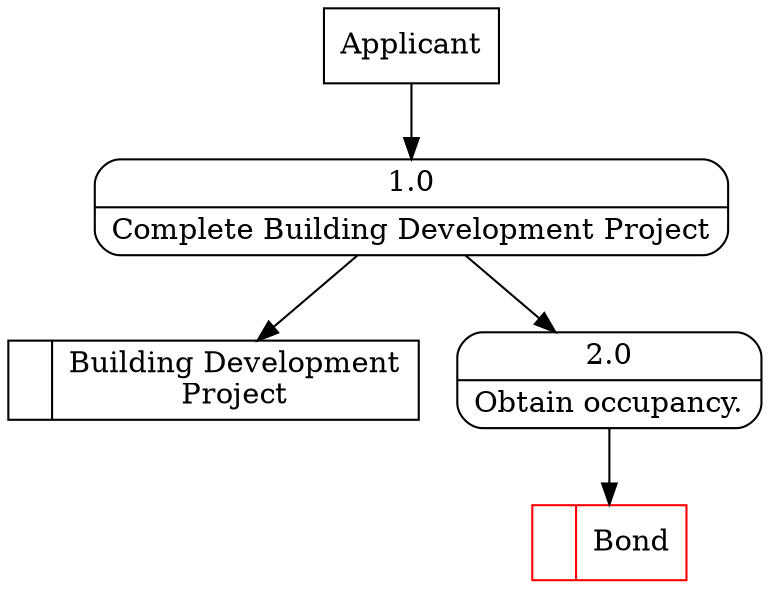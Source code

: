 digraph dfd2{ 
node[shape=record]
200 [label="<f0>  |<f1> Building Development\nProject " ];
201 [label="Applicant" shape=box];
202 [label="{<f0> 1.0|<f1> Complete Building Development Project }" shape=Mrecord];
2 [label="{<f0> 2.0|<f1> Obtain occupancy. }" shape=Mrecord];
202 -> 2
1001 [label="<f0>  |<f1> Bond " color=red];
2 -> 1001
201 -> 202
202 -> 200
}